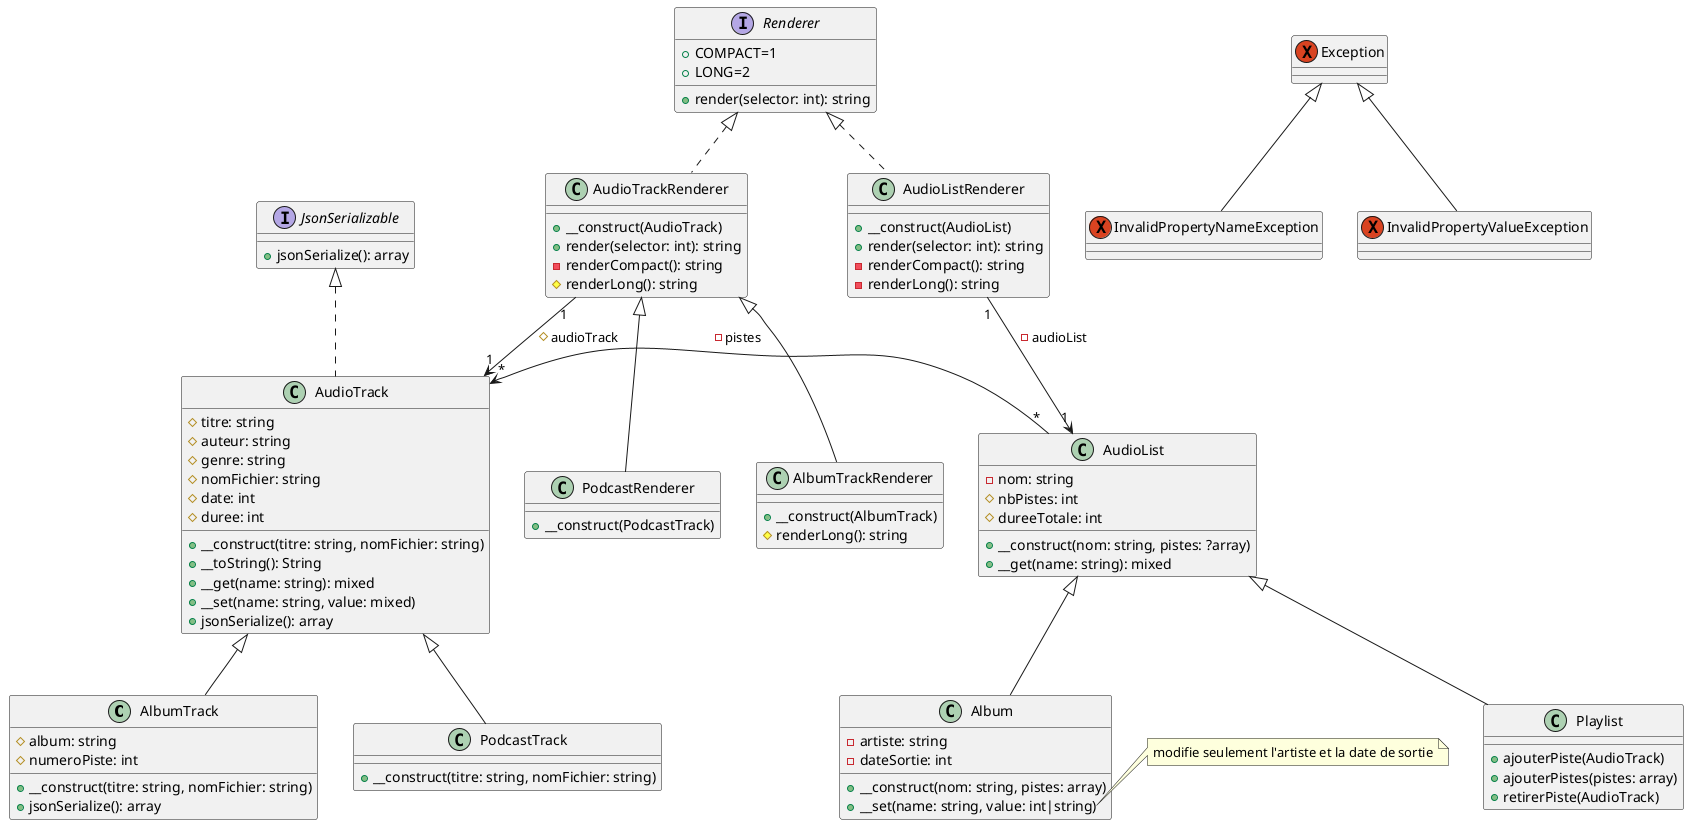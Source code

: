 @startuml
class AlbumTrack extends AudioTrack {
  #album: string
  #numeroPiste: int
  +__construct(titre: string, nomFichier: string)
  +jsonSerialize(): array
}

class PodcastTrack extends AudioTrack {
  +__construct(titre: string, nomFichier: string)
}

interface JsonSerializable {
    +jsonSerialize(): array
}

class AudioTrack implements JsonSerializable {
  #titre: string
  #auteur: string
  #genre: string
  #nomFichier: string
  #date: int
  #duree: int
  +__construct(titre: string, nomFichier: string)
  +__toString(): String
  +__get(name: string): mixed
  +__set(name: string, value: mixed)
  +jsonSerialize(): array
}

interface Renderer {
  +COMPACT=1
  +LONG=2
  +render(selector: int): string
}

class AudioTrackRenderer implements Renderer {
  +__construct(AudioTrack)
  +render(selector: int): string
  -renderCompact(): string
  #renderLong(): string
}

class AlbumTrackRenderer extends AudioTrackRenderer {
  +__construct(AlbumTrack)
  #renderLong(): string
}

class PodcastRenderer extends AudioTrackRenderer {
  +__construct(PodcastTrack)
}

class AudioList {
  -nom: string
  #nbPistes: int
  #dureeTotale: int
  +__construct(nom: string, pistes: ?array)
  +__get(name: string): mixed
}

class Album extends AudioList {
  -artiste: string
  -dateSortie: int
  +__construct(nom: string, pistes: array)
  +__set(name: string, value: int|string)
}

class Playlist extends AudioList {
  +ajouterPiste(AudioTrack)
  +ajouterPistes(pistes: array)
  +retirerPiste(AudioTrack)
}

class AudioListRenderer implements Renderer {
  +__construct(AudioList)
  +render(selector: int): string
  -renderCompact(): string
  -renderLong(): string
}

exception Exception
exception InvalidPropertyNameException extends Exception
exception InvalidPropertyValueException extends Exception

AudioTrackRenderer "1"--> "1" AudioTrack: "#audioTrack"
AudioListRenderer "1"--> "1" AudioList: "-audioList"
AudioList "*" -left-> "*" AudioTrack: "-pistes"

note right of Album::__set
  modifie seulement l'artiste et la date de sortie
end note
@enduml